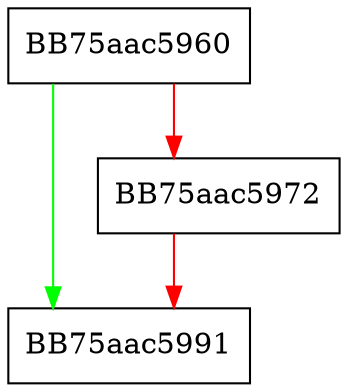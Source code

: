 digraph Reset {
  node [shape="box"];
  graph [splines=ortho];
  BB75aac5960 -> BB75aac5991 [color="green"];
  BB75aac5960 -> BB75aac5972 [color="red"];
  BB75aac5972 -> BB75aac5991 [color="red"];
}
